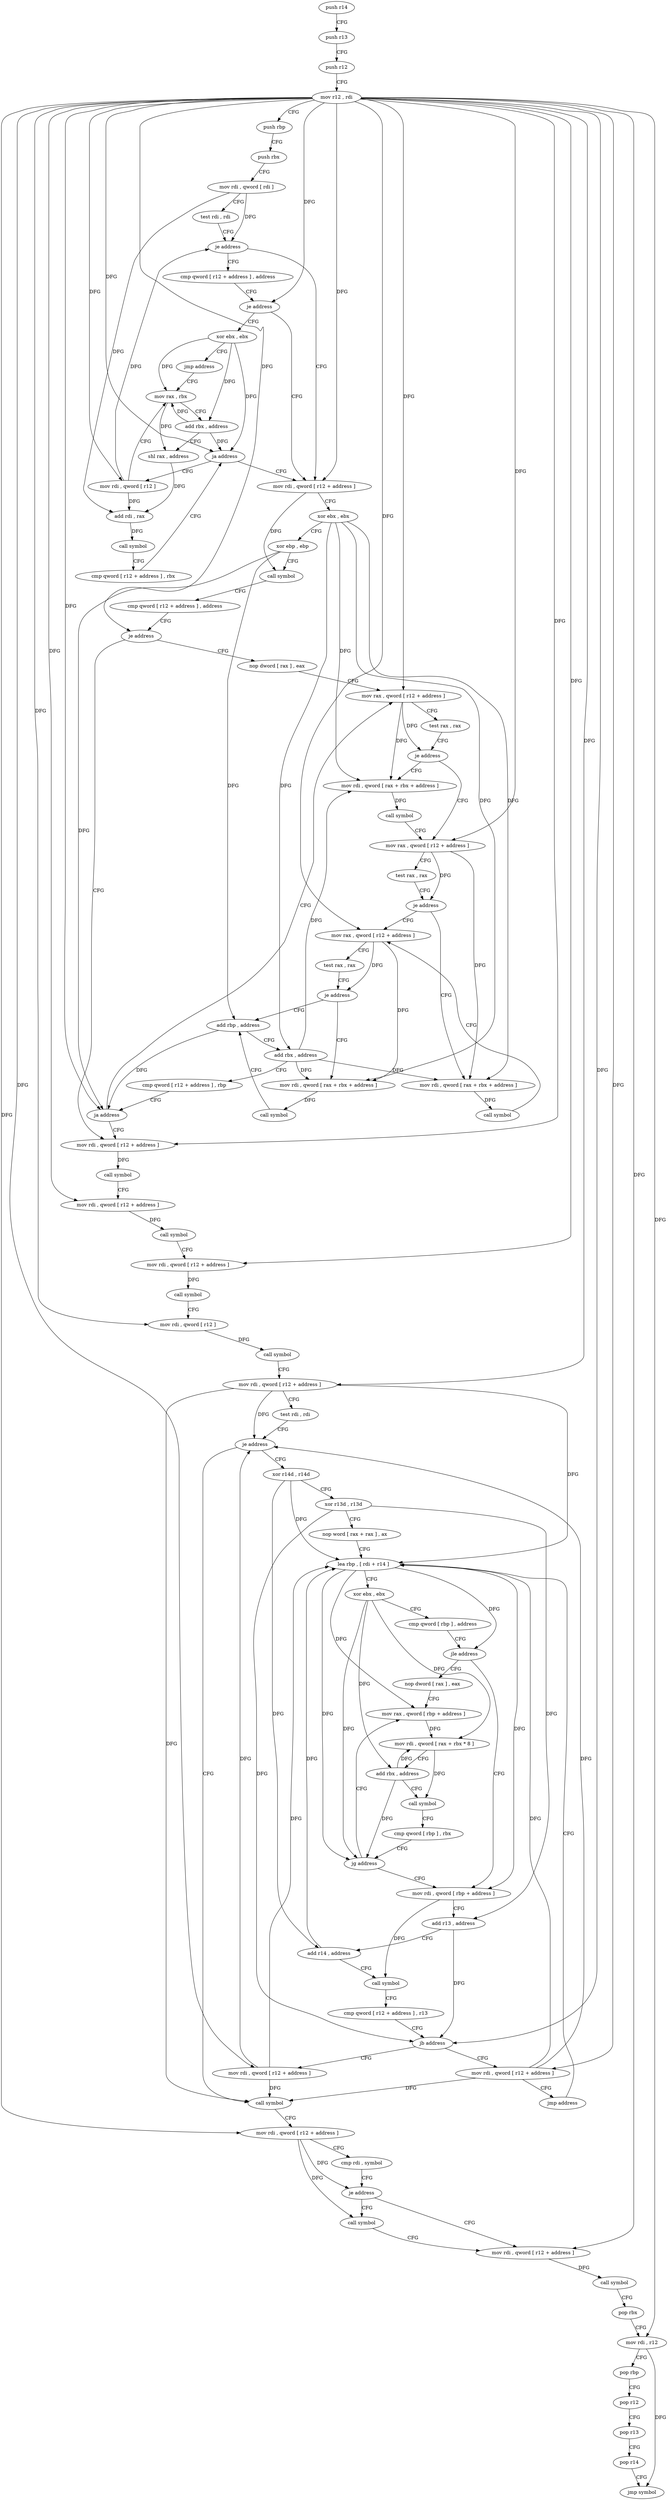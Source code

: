 digraph "func" {
"4326432" [label = "push r14" ]
"4326434" [label = "push r13" ]
"4326436" [label = "push r12" ]
"4326438" [label = "mov r12 , rdi" ]
"4326441" [label = "push rbp" ]
"4326442" [label = "push rbx" ]
"4326443" [label = "mov rdi , qword [ rdi ]" ]
"4326446" [label = "test rdi , rdi" ]
"4326449" [label = "je address" ]
"4326494" [label = "mov rdi , qword [ r12 + address ]" ]
"4326451" [label = "cmp qword [ r12 + address ] , address" ]
"4326499" [label = "xor ebx , ebx" ]
"4326501" [label = "xor ebp , ebp" ]
"4326503" [label = "call symbol" ]
"4326508" [label = "cmp qword [ r12 + address ] , address" ]
"4326514" [label = "je address" ]
"4326595" [label = "mov rdi , qword [ r12 + address ]" ]
"4326516" [label = "nop dword [ rax ] , eax" ]
"4326457" [label = "je address" ]
"4326459" [label = "xor ebx , ebx" ]
"4326600" [label = "call symbol" ]
"4326605" [label = "mov rdi , qword [ r12 + address ]" ]
"4326610" [label = "call symbol" ]
"4326615" [label = "mov rdi , qword [ r12 + address ]" ]
"4326620" [label = "call symbol" ]
"4326625" [label = "mov rdi , qword [ r12 ]" ]
"4326629" [label = "call symbol" ]
"4326634" [label = "mov rdi , qword [ r12 + address ]" ]
"4326639" [label = "test rdi , rdi" ]
"4326642" [label = "je address" ]
"4326734" [label = "call symbol" ]
"4326644" [label = "xor r14d , r14d" ]
"4326520" [label = "mov rax , qword [ r12 + address ]" ]
"4326461" [label = "jmp address" ]
"4326468" [label = "mov rax , rbx" ]
"4326739" [label = "mov rdi , qword [ r12 + address ]" ]
"4326744" [label = "cmp rdi , symbol" ]
"4326751" [label = "je address" ]
"4326758" [label = "mov rdi , qword [ r12 + address ]" ]
"4326753" [label = "call symbol" ]
"4326647" [label = "xor r13d , r13d" ]
"4326650" [label = "nop word [ rax + rax ] , ax" ]
"4326656" [label = "lea rbp , [ rdi + r14 ]" ]
"4326540" [label = "mov rax , qword [ r12 + address ]" ]
"4326545" [label = "test rax , rax" ]
"4326548" [label = "je address" ]
"4326560" [label = "mov rax , qword [ r12 + address ]" ]
"4326550" [label = "mov rdi , qword [ rax + rbx + address ]" ]
"4326530" [label = "mov rdi , qword [ rax + rbx + address ]" ]
"4326535" [label = "call symbol" ]
"4326471" [label = "add rbx , address" ]
"4326475" [label = "shl rax , address" ]
"4326479" [label = "add rdi , rax" ]
"4326482" [label = "call symbol" ]
"4326487" [label = "cmp qword [ r12 + address ] , rbx" ]
"4326492" [label = "ja address" ]
"4326464" [label = "mov rdi , qword [ r12 ]" ]
"4326766" [label = "call symbol" ]
"4326771" [label = "pop rbx" ]
"4326772" [label = "mov rdi , r12" ]
"4326775" [label = "pop rbp" ]
"4326776" [label = "pop r12" ]
"4326778" [label = "pop r13" ]
"4326780" [label = "pop r14" ]
"4326782" [label = "jmp symbol" ]
"4326695" [label = "mov rdi , qword [ rbp + address ]" ]
"4326699" [label = "add r13 , address" ]
"4326703" [label = "add r14 , address" ]
"4326707" [label = "call symbol" ]
"4326712" [label = "cmp qword [ r12 + address ] , r13" ]
"4326720" [label = "jb address" ]
"4326729" [label = "mov rdi , qword [ r12 + address ]" ]
"4326722" [label = "mov rdi , qword [ r12 + address ]" ]
"4326669" [label = "nop dword [ rax ] , eax" ]
"4326672" [label = "mov rax , qword [ rbp + address ]" ]
"4326565" [label = "test rax , rax" ]
"4326568" [label = "je address" ]
"4326580" [label = "add rbp , address" ]
"4326570" [label = "mov rdi , qword [ rax + rbx + address ]" ]
"4326555" [label = "call symbol" ]
"4326727" [label = "jmp address" ]
"4326676" [label = "mov rdi , qword [ rax + rbx * 8 ]" ]
"4326680" [label = "add rbx , address" ]
"4326684" [label = "call symbol" ]
"4326689" [label = "cmp qword [ rbp ] , rbx" ]
"4326693" [label = "jg address" ]
"4326584" [label = "add rbx , address" ]
"4326588" [label = "cmp qword [ r12 + address ] , rbp" ]
"4326593" [label = "ja address" ]
"4326575" [label = "call symbol" ]
"4326660" [label = "xor ebx , ebx" ]
"4326662" [label = "cmp qword [ rbp ] , address" ]
"4326667" [label = "jle address" ]
"4326525" [label = "test rax , rax" ]
"4326528" [label = "je address" ]
"4326432" -> "4326434" [ label = "CFG" ]
"4326434" -> "4326436" [ label = "CFG" ]
"4326436" -> "4326438" [ label = "CFG" ]
"4326438" -> "4326441" [ label = "CFG" ]
"4326438" -> "4326494" [ label = "DFG" ]
"4326438" -> "4326514" [ label = "DFG" ]
"4326438" -> "4326457" [ label = "DFG" ]
"4326438" -> "4326595" [ label = "DFG" ]
"4326438" -> "4326605" [ label = "DFG" ]
"4326438" -> "4326615" [ label = "DFG" ]
"4326438" -> "4326625" [ label = "DFG" ]
"4326438" -> "4326634" [ label = "DFG" ]
"4326438" -> "4326739" [ label = "DFG" ]
"4326438" -> "4326520" [ label = "DFG" ]
"4326438" -> "4326492" [ label = "DFG" ]
"4326438" -> "4326758" [ label = "DFG" ]
"4326438" -> "4326772" [ label = "DFG" ]
"4326438" -> "4326540" [ label = "DFG" ]
"4326438" -> "4326464" [ label = "DFG" ]
"4326438" -> "4326720" [ label = "DFG" ]
"4326438" -> "4326560" [ label = "DFG" ]
"4326438" -> "4326729" [ label = "DFG" ]
"4326438" -> "4326722" [ label = "DFG" ]
"4326438" -> "4326593" [ label = "DFG" ]
"4326441" -> "4326442" [ label = "CFG" ]
"4326442" -> "4326443" [ label = "CFG" ]
"4326443" -> "4326446" [ label = "CFG" ]
"4326443" -> "4326449" [ label = "DFG" ]
"4326443" -> "4326479" [ label = "DFG" ]
"4326446" -> "4326449" [ label = "CFG" ]
"4326449" -> "4326494" [ label = "CFG" ]
"4326449" -> "4326451" [ label = "CFG" ]
"4326494" -> "4326499" [ label = "CFG" ]
"4326494" -> "4326503" [ label = "DFG" ]
"4326451" -> "4326457" [ label = "CFG" ]
"4326499" -> "4326501" [ label = "CFG" ]
"4326499" -> "4326530" [ label = "DFG" ]
"4326499" -> "4326550" [ label = "DFG" ]
"4326499" -> "4326584" [ label = "DFG" ]
"4326499" -> "4326570" [ label = "DFG" ]
"4326501" -> "4326503" [ label = "CFG" ]
"4326501" -> "4326580" [ label = "DFG" ]
"4326501" -> "4326593" [ label = "DFG" ]
"4326503" -> "4326508" [ label = "CFG" ]
"4326508" -> "4326514" [ label = "CFG" ]
"4326514" -> "4326595" [ label = "CFG" ]
"4326514" -> "4326516" [ label = "CFG" ]
"4326595" -> "4326600" [ label = "DFG" ]
"4326516" -> "4326520" [ label = "CFG" ]
"4326457" -> "4326494" [ label = "CFG" ]
"4326457" -> "4326459" [ label = "CFG" ]
"4326459" -> "4326461" [ label = "CFG" ]
"4326459" -> "4326468" [ label = "DFG" ]
"4326459" -> "4326471" [ label = "DFG" ]
"4326459" -> "4326492" [ label = "DFG" ]
"4326600" -> "4326605" [ label = "CFG" ]
"4326605" -> "4326610" [ label = "DFG" ]
"4326610" -> "4326615" [ label = "CFG" ]
"4326615" -> "4326620" [ label = "DFG" ]
"4326620" -> "4326625" [ label = "CFG" ]
"4326625" -> "4326629" [ label = "DFG" ]
"4326629" -> "4326634" [ label = "CFG" ]
"4326634" -> "4326639" [ label = "CFG" ]
"4326634" -> "4326642" [ label = "DFG" ]
"4326634" -> "4326734" [ label = "DFG" ]
"4326634" -> "4326656" [ label = "DFG" ]
"4326639" -> "4326642" [ label = "CFG" ]
"4326642" -> "4326734" [ label = "CFG" ]
"4326642" -> "4326644" [ label = "CFG" ]
"4326734" -> "4326739" [ label = "CFG" ]
"4326644" -> "4326647" [ label = "CFG" ]
"4326644" -> "4326656" [ label = "DFG" ]
"4326644" -> "4326703" [ label = "DFG" ]
"4326520" -> "4326525" [ label = "CFG" ]
"4326520" -> "4326528" [ label = "DFG" ]
"4326520" -> "4326530" [ label = "DFG" ]
"4326461" -> "4326468" [ label = "CFG" ]
"4326468" -> "4326471" [ label = "CFG" ]
"4326468" -> "4326475" [ label = "DFG" ]
"4326739" -> "4326744" [ label = "CFG" ]
"4326739" -> "4326751" [ label = "DFG" ]
"4326739" -> "4326753" [ label = "DFG" ]
"4326744" -> "4326751" [ label = "CFG" ]
"4326751" -> "4326758" [ label = "CFG" ]
"4326751" -> "4326753" [ label = "CFG" ]
"4326758" -> "4326766" [ label = "DFG" ]
"4326753" -> "4326758" [ label = "CFG" ]
"4326647" -> "4326650" [ label = "CFG" ]
"4326647" -> "4326699" [ label = "DFG" ]
"4326647" -> "4326720" [ label = "DFG" ]
"4326650" -> "4326656" [ label = "CFG" ]
"4326656" -> "4326660" [ label = "CFG" ]
"4326656" -> "4326667" [ label = "DFG" ]
"4326656" -> "4326695" [ label = "DFG" ]
"4326656" -> "4326672" [ label = "DFG" ]
"4326656" -> "4326693" [ label = "DFG" ]
"4326540" -> "4326545" [ label = "CFG" ]
"4326540" -> "4326548" [ label = "DFG" ]
"4326540" -> "4326550" [ label = "DFG" ]
"4326545" -> "4326548" [ label = "CFG" ]
"4326548" -> "4326560" [ label = "CFG" ]
"4326548" -> "4326550" [ label = "CFG" ]
"4326560" -> "4326565" [ label = "CFG" ]
"4326560" -> "4326568" [ label = "DFG" ]
"4326560" -> "4326570" [ label = "DFG" ]
"4326550" -> "4326555" [ label = "DFG" ]
"4326530" -> "4326535" [ label = "DFG" ]
"4326535" -> "4326540" [ label = "CFG" ]
"4326471" -> "4326475" [ label = "CFG" ]
"4326471" -> "4326468" [ label = "DFG" ]
"4326471" -> "4326492" [ label = "DFG" ]
"4326475" -> "4326479" [ label = "DFG" ]
"4326479" -> "4326482" [ label = "DFG" ]
"4326482" -> "4326487" [ label = "CFG" ]
"4326487" -> "4326492" [ label = "CFG" ]
"4326492" -> "4326464" [ label = "CFG" ]
"4326492" -> "4326494" [ label = "CFG" ]
"4326464" -> "4326468" [ label = "CFG" ]
"4326464" -> "4326449" [ label = "DFG" ]
"4326464" -> "4326479" [ label = "DFG" ]
"4326766" -> "4326771" [ label = "CFG" ]
"4326771" -> "4326772" [ label = "CFG" ]
"4326772" -> "4326775" [ label = "CFG" ]
"4326772" -> "4326782" [ label = "DFG" ]
"4326775" -> "4326776" [ label = "CFG" ]
"4326776" -> "4326778" [ label = "CFG" ]
"4326778" -> "4326780" [ label = "CFG" ]
"4326780" -> "4326782" [ label = "CFG" ]
"4326695" -> "4326699" [ label = "CFG" ]
"4326695" -> "4326707" [ label = "DFG" ]
"4326699" -> "4326703" [ label = "CFG" ]
"4326699" -> "4326720" [ label = "DFG" ]
"4326703" -> "4326707" [ label = "CFG" ]
"4326703" -> "4326656" [ label = "DFG" ]
"4326707" -> "4326712" [ label = "CFG" ]
"4326712" -> "4326720" [ label = "CFG" ]
"4326720" -> "4326729" [ label = "CFG" ]
"4326720" -> "4326722" [ label = "CFG" ]
"4326729" -> "4326734" [ label = "DFG" ]
"4326729" -> "4326642" [ label = "DFG" ]
"4326729" -> "4326656" [ label = "DFG" ]
"4326722" -> "4326727" [ label = "CFG" ]
"4326722" -> "4326642" [ label = "DFG" ]
"4326722" -> "4326734" [ label = "DFG" ]
"4326722" -> "4326656" [ label = "DFG" ]
"4326669" -> "4326672" [ label = "CFG" ]
"4326672" -> "4326676" [ label = "DFG" ]
"4326565" -> "4326568" [ label = "CFG" ]
"4326568" -> "4326580" [ label = "CFG" ]
"4326568" -> "4326570" [ label = "CFG" ]
"4326580" -> "4326584" [ label = "CFG" ]
"4326580" -> "4326593" [ label = "DFG" ]
"4326570" -> "4326575" [ label = "DFG" ]
"4326555" -> "4326560" [ label = "CFG" ]
"4326727" -> "4326656" [ label = "CFG" ]
"4326676" -> "4326680" [ label = "CFG" ]
"4326676" -> "4326684" [ label = "DFG" ]
"4326680" -> "4326684" [ label = "CFG" ]
"4326680" -> "4326676" [ label = "DFG" ]
"4326680" -> "4326693" [ label = "DFG" ]
"4326684" -> "4326689" [ label = "CFG" ]
"4326689" -> "4326693" [ label = "CFG" ]
"4326693" -> "4326672" [ label = "CFG" ]
"4326693" -> "4326695" [ label = "CFG" ]
"4326584" -> "4326588" [ label = "CFG" ]
"4326584" -> "4326530" [ label = "DFG" ]
"4326584" -> "4326550" [ label = "DFG" ]
"4326584" -> "4326570" [ label = "DFG" ]
"4326588" -> "4326593" [ label = "CFG" ]
"4326593" -> "4326520" [ label = "CFG" ]
"4326593" -> "4326595" [ label = "CFG" ]
"4326575" -> "4326580" [ label = "CFG" ]
"4326660" -> "4326662" [ label = "CFG" ]
"4326660" -> "4326676" [ label = "DFG" ]
"4326660" -> "4326680" [ label = "DFG" ]
"4326660" -> "4326693" [ label = "DFG" ]
"4326662" -> "4326667" [ label = "CFG" ]
"4326667" -> "4326695" [ label = "CFG" ]
"4326667" -> "4326669" [ label = "CFG" ]
"4326525" -> "4326528" [ label = "CFG" ]
"4326528" -> "4326540" [ label = "CFG" ]
"4326528" -> "4326530" [ label = "CFG" ]
}
